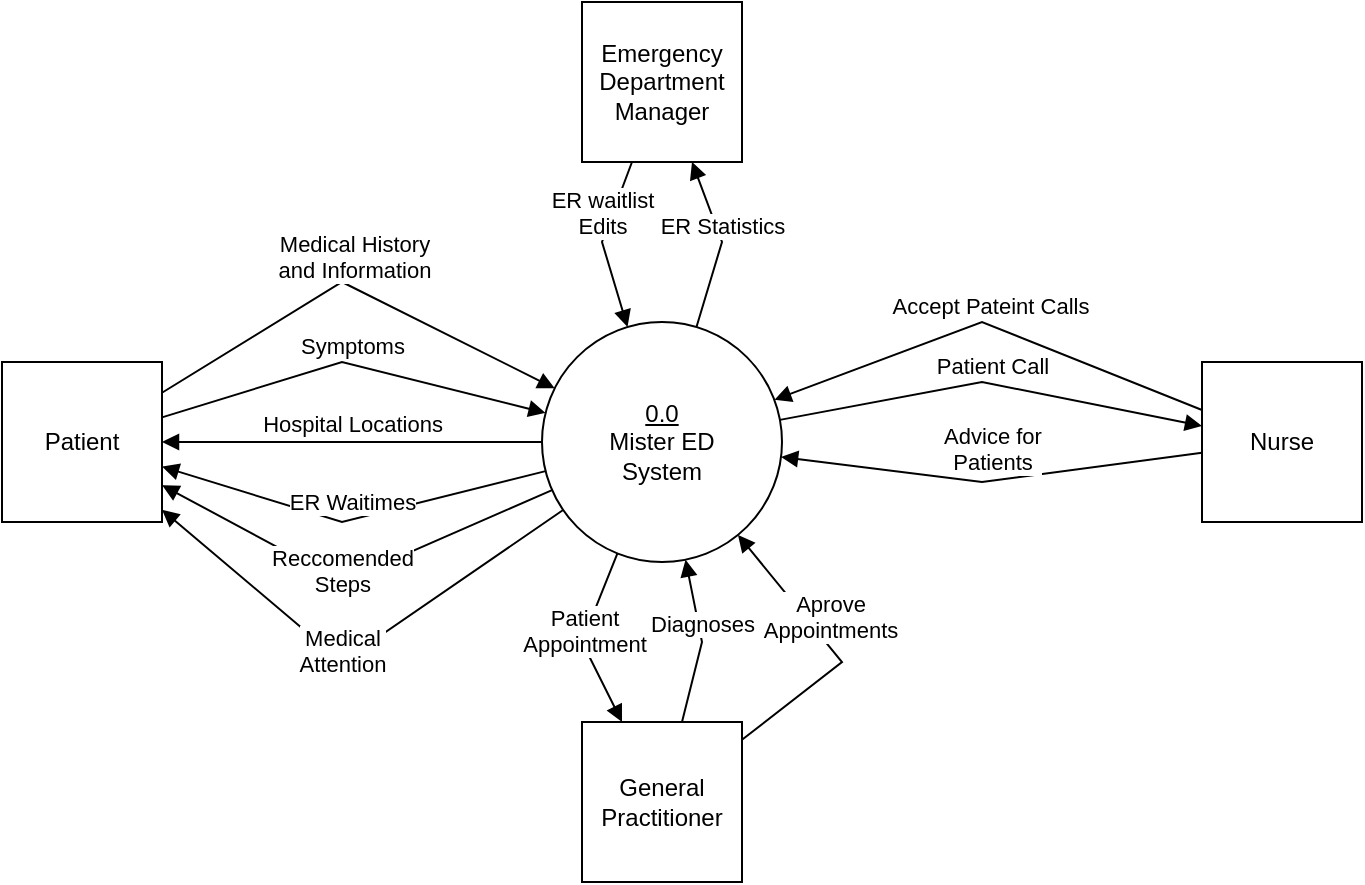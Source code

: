 <mxfile version="24.7.17">
  <diagram name="Page-1" id="wVYBC4rcMu2nw_acVL41">
    <mxGraphModel dx="794" dy="420" grid="1" gridSize="10" guides="1" tooltips="1" connect="1" arrows="1" fold="1" page="1" pageScale="1" pageWidth="850" pageHeight="1100" math="0" shadow="0">
      <root>
        <mxCell id="0" />
        <mxCell id="1" parent="0" />
        <mxCell id="YmnD2H-DsPDv7kOZWSRZ-1" value="&lt;div&gt;&lt;u&gt;0.0&lt;/u&gt;&lt;/div&gt;Mister ED&lt;div&gt;System&lt;/div&gt;" style="ellipse;whiteSpace=wrap;html=1;aspect=fixed;" parent="1" vertex="1">
          <mxGeometry x="340" y="210" width="120" height="120" as="geometry" />
        </mxCell>
        <mxCell id="YmnD2H-DsPDv7kOZWSRZ-2" value="Patient" style="whiteSpace=wrap;html=1;aspect=fixed;" parent="1" vertex="1">
          <mxGeometry x="70" y="230" width="80" height="80" as="geometry" />
        </mxCell>
        <mxCell id="YmnD2H-DsPDv7kOZWSRZ-3" value="Nurse" style="whiteSpace=wrap;html=1;aspect=fixed;" parent="1" vertex="1">
          <mxGeometry x="670" y="230" width="80" height="80" as="geometry" />
        </mxCell>
        <mxCell id="YmnD2H-DsPDv7kOZWSRZ-5" value="General Practitioner" style="whiteSpace=wrap;html=1;aspect=fixed;" parent="1" vertex="1">
          <mxGeometry x="360" y="410" width="80" height="80" as="geometry" />
        </mxCell>
        <mxCell id="YmnD2H-DsPDv7kOZWSRZ-6" value="Emergency Department Manager" style="whiteSpace=wrap;html=1;aspect=fixed;" parent="1" vertex="1">
          <mxGeometry x="360" y="50" width="80" height="80" as="geometry" />
        </mxCell>
        <mxCell id="YmnD2H-DsPDv7kOZWSRZ-9" value="Symptoms" style="html=1;verticalAlign=bottom;endArrow=block;curved=0;rounded=0;" parent="1" source="YmnD2H-DsPDv7kOZWSRZ-2" target="YmnD2H-DsPDv7kOZWSRZ-1" edge="1">
          <mxGeometry width="80" relative="1" as="geometry">
            <mxPoint x="210" y="240" as="sourcePoint" />
            <mxPoint x="290" y="240" as="targetPoint" />
            <Array as="points">
              <mxPoint x="240" y="230" />
            </Array>
          </mxGeometry>
        </mxCell>
        <mxCell id="YmnD2H-DsPDv7kOZWSRZ-10" value="ER Waitimes" style="html=1;verticalAlign=bottom;endArrow=block;curved=0;rounded=0;" parent="1" source="YmnD2H-DsPDv7kOZWSRZ-1" target="YmnD2H-DsPDv7kOZWSRZ-2" edge="1">
          <mxGeometry width="80" relative="1" as="geometry">
            <mxPoint x="200" y="330" as="sourcePoint" />
            <mxPoint x="280" y="330" as="targetPoint" />
            <Array as="points">
              <mxPoint x="240" y="310" />
            </Array>
          </mxGeometry>
        </mxCell>
        <mxCell id="YmnD2H-DsPDv7kOZWSRZ-11" value="Hospital Locations" style="html=1;verticalAlign=bottom;endArrow=block;curved=0;rounded=0;" parent="1" source="YmnD2H-DsPDv7kOZWSRZ-1" target="YmnD2H-DsPDv7kOZWSRZ-2" edge="1">
          <mxGeometry width="80" relative="1" as="geometry">
            <mxPoint x="200" y="380" as="sourcePoint" />
            <mxPoint x="280" y="380" as="targetPoint" />
          </mxGeometry>
        </mxCell>
        <mxCell id="YmnD2H-DsPDv7kOZWSRZ-12" value="Medical History&lt;div&gt;and Information&lt;/div&gt;" style="html=1;verticalAlign=bottom;endArrow=block;curved=0;rounded=0;" parent="1" source="YmnD2H-DsPDv7kOZWSRZ-2" target="YmnD2H-DsPDv7kOZWSRZ-1" edge="1">
          <mxGeometry width="80" relative="1" as="geometry">
            <mxPoint x="150" y="170" as="sourcePoint" />
            <mxPoint x="230" y="170" as="targetPoint" />
            <Array as="points">
              <mxPoint x="240" y="190" />
            </Array>
          </mxGeometry>
        </mxCell>
        <mxCell id="YmnD2H-DsPDv7kOZWSRZ-13" value="Patient Call" style="html=1;verticalAlign=bottom;endArrow=block;curved=0;rounded=0;" parent="1" source="YmnD2H-DsPDv7kOZWSRZ-1" target="YmnD2H-DsPDv7kOZWSRZ-3" edge="1">
          <mxGeometry width="80" relative="1" as="geometry">
            <mxPoint x="510" y="220" as="sourcePoint" />
            <mxPoint x="590" y="220" as="targetPoint" />
            <Array as="points">
              <mxPoint x="560" y="240" />
            </Array>
          </mxGeometry>
        </mxCell>
        <mxCell id="YmnD2H-DsPDv7kOZWSRZ-14" value="Advice for&lt;div&gt;Patients&lt;/div&gt;" style="html=1;verticalAlign=bottom;endArrow=block;curved=0;rounded=0;" parent="1" source="YmnD2H-DsPDv7kOZWSRZ-3" target="YmnD2H-DsPDv7kOZWSRZ-1" edge="1">
          <mxGeometry width="80" relative="1" as="geometry">
            <mxPoint x="470" y="330" as="sourcePoint" />
            <mxPoint x="550" y="330" as="targetPoint" />
            <Array as="points">
              <mxPoint x="560" y="290" />
            </Array>
          </mxGeometry>
        </mxCell>
        <mxCell id="YmnD2H-DsPDv7kOZWSRZ-16" value="Diagnoses" style="html=1;verticalAlign=bottom;endArrow=block;curved=0;rounded=0;" parent="1" source="YmnD2H-DsPDv7kOZWSRZ-5" target="YmnD2H-DsPDv7kOZWSRZ-1" edge="1">
          <mxGeometry width="80" relative="1" as="geometry">
            <mxPoint x="470" y="160" as="sourcePoint" />
            <mxPoint x="550" y="160" as="targetPoint" />
            <Array as="points">
              <mxPoint x="420" y="370" />
            </Array>
          </mxGeometry>
        </mxCell>
        <mxCell id="YmnD2H-DsPDv7kOZWSRZ-17" value="Patient&lt;div&gt;Appointment&lt;/div&gt;" style="html=1;verticalAlign=bottom;endArrow=block;curved=0;rounded=0;" parent="1" source="YmnD2H-DsPDv7kOZWSRZ-1" target="YmnD2H-DsPDv7kOZWSRZ-5" edge="1">
          <mxGeometry x="0.234" y="-4" width="80" relative="1" as="geometry">
            <mxPoint x="240" y="330" as="sourcePoint" />
            <mxPoint x="320" y="330" as="targetPoint" />
            <Array as="points">
              <mxPoint x="360" y="370" />
            </Array>
            <mxPoint as="offset" />
          </mxGeometry>
        </mxCell>
        <mxCell id="YmnD2H-DsPDv7kOZWSRZ-18" value="ER waitlist&lt;div&gt;Edits&lt;/div&gt;" style="html=1;verticalAlign=bottom;endArrow=block;curved=0;rounded=0;" parent="1" source="YmnD2H-DsPDv7kOZWSRZ-6" target="YmnD2H-DsPDv7kOZWSRZ-1" edge="1">
          <mxGeometry width="80" relative="1" as="geometry">
            <mxPoint x="390" y="170" as="sourcePoint" />
            <mxPoint x="470" y="170" as="targetPoint" />
            <Array as="points">
              <mxPoint x="370" y="170" />
            </Array>
          </mxGeometry>
        </mxCell>
        <mxCell id="YmnD2H-DsPDv7kOZWSRZ-19" value="ER Statistics" style="html=1;verticalAlign=bottom;endArrow=block;curved=0;rounded=0;" parent="1" source="YmnD2H-DsPDv7kOZWSRZ-1" target="YmnD2H-DsPDv7kOZWSRZ-6" edge="1">
          <mxGeometry width="80" relative="1" as="geometry">
            <mxPoint x="450" y="170" as="sourcePoint" />
            <mxPoint x="530" y="170" as="targetPoint" />
            <Array as="points">
              <mxPoint x="430" y="170" />
            </Array>
          </mxGeometry>
        </mxCell>
        <mxCell id="6AsKHR8IywjmqEPWiZ_l-1" value="Reccomended&lt;div&gt;Steps&lt;/div&gt;" style="html=1;verticalAlign=bottom;endArrow=block;curved=0;rounded=0;" parent="1" source="YmnD2H-DsPDv7kOZWSRZ-1" target="YmnD2H-DsPDv7kOZWSRZ-2" edge="1">
          <mxGeometry x="0.057" y="10" width="80" relative="1" as="geometry">
            <mxPoint x="190" y="390" as="sourcePoint" />
            <mxPoint x="270" y="390" as="targetPoint" />
            <Array as="points">
              <mxPoint x="240" y="340" />
            </Array>
            <mxPoint x="5" y="1" as="offset" />
          </mxGeometry>
        </mxCell>
        <mxCell id="6AsKHR8IywjmqEPWiZ_l-2" value="Medical&lt;div&gt;Attention&lt;/div&gt;" style="html=1;verticalAlign=bottom;endArrow=block;curved=0;rounded=0;" parent="1" source="YmnD2H-DsPDv7kOZWSRZ-1" target="YmnD2H-DsPDv7kOZWSRZ-2" edge="1">
          <mxGeometry x="0.065" y="10" width="80" relative="1" as="geometry">
            <mxPoint x="190" y="380" as="sourcePoint" />
            <mxPoint x="270" y="380" as="targetPoint" />
            <Array as="points">
              <mxPoint x="240" y="380" />
            </Array>
            <mxPoint x="6" y="2" as="offset" />
          </mxGeometry>
        </mxCell>
        <mxCell id="6AsKHR8IywjmqEPWiZ_l-3" value="Aprove&lt;div&gt;Appointments&lt;/div&gt;" style="html=1;verticalAlign=bottom;endArrow=block;curved=0;rounded=0;" parent="1" source="YmnD2H-DsPDv7kOZWSRZ-5" target="YmnD2H-DsPDv7kOZWSRZ-1" edge="1">
          <mxGeometry width="80" relative="1" as="geometry">
            <mxPoint x="460" y="410" as="sourcePoint" />
            <mxPoint x="540" y="410" as="targetPoint" />
            <Array as="points">
              <mxPoint x="490" y="380" />
            </Array>
          </mxGeometry>
        </mxCell>
        <mxCell id="J_QBnB00ZqlzljHU9biv-1" value="Accept Pateint Calls" style="html=1;verticalAlign=bottom;endArrow=block;curved=0;rounded=0;" edge="1" parent="1" source="YmnD2H-DsPDv7kOZWSRZ-3" target="YmnD2H-DsPDv7kOZWSRZ-1">
          <mxGeometry width="80" relative="1" as="geometry">
            <mxPoint x="530" y="170" as="sourcePoint" />
            <mxPoint x="610" y="170" as="targetPoint" />
            <Array as="points">
              <mxPoint x="560" y="210" />
            </Array>
          </mxGeometry>
        </mxCell>
      </root>
    </mxGraphModel>
  </diagram>
</mxfile>
